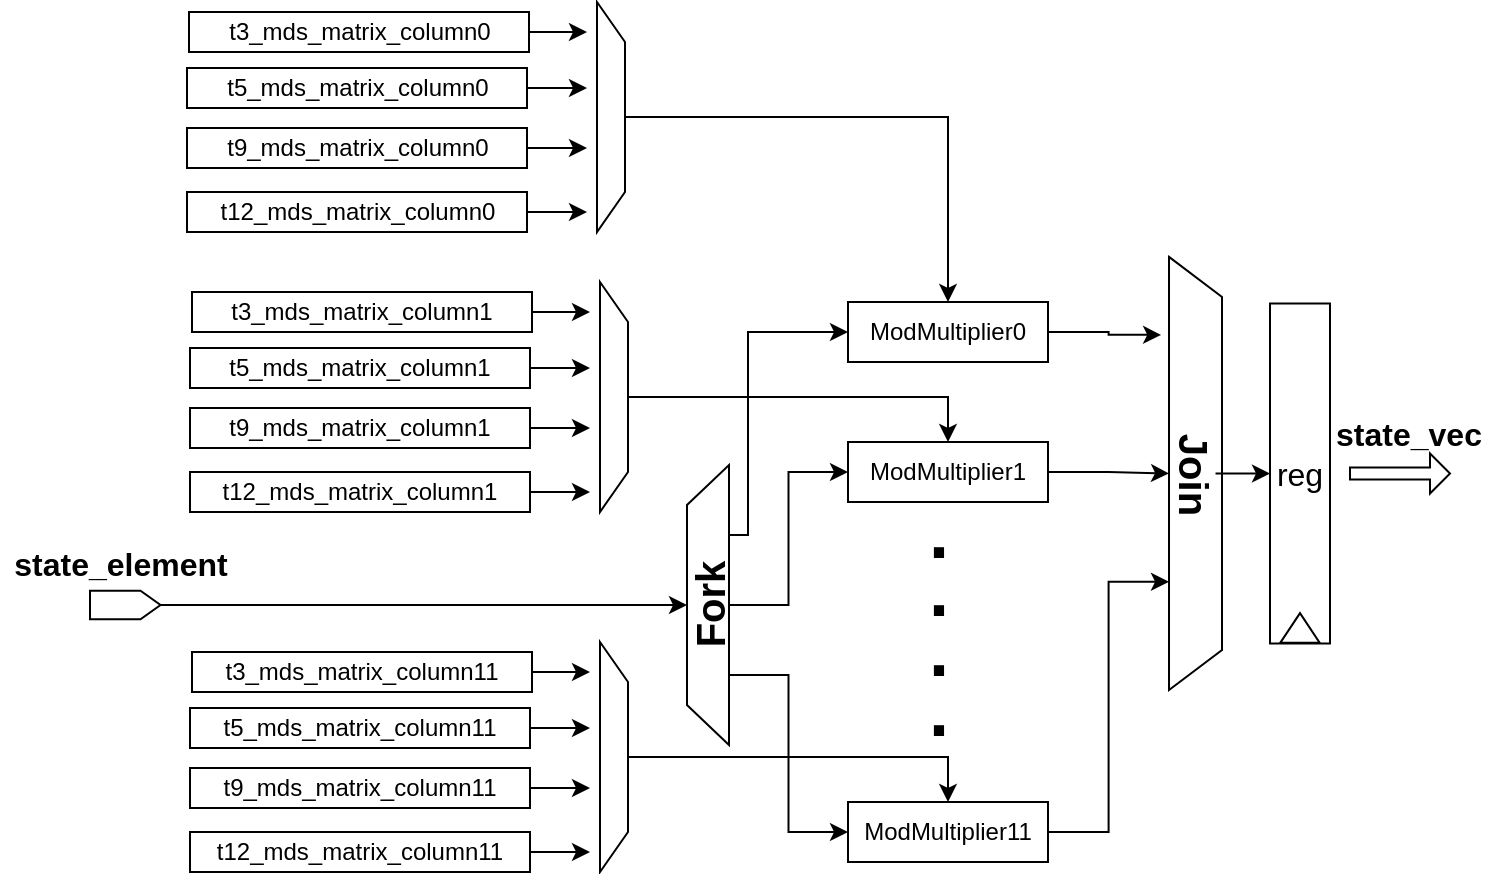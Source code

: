 <mxfile version="15.4.0" type="device"><diagram id="D5FlvMXhMbI26FVNO_xY" name="第 1 页"><mxGraphModel dx="1920" dy="1205" grid="1" gridSize="10" guides="1" tooltips="1" connect="1" arrows="1" fold="1" page="1" pageScale="1" pageWidth="827" pageHeight="1169" math="0" shadow="0"><root><mxCell id="0"/><mxCell id="1" parent="0"/><mxCell id="wmNcT-o6qBG1N464p9TS-190" style="edgeStyle=orthogonalEdgeStyle;rounded=0;orthogonalLoop=1;jettySize=auto;html=1;entryX=0.18;entryY=1.149;entryDx=0;entryDy=0;entryPerimeter=0;" parent="1" source="wmNcT-o6qBG1N464p9TS-3" target="wmNcT-o6qBG1N464p9TS-184" edge="1"><mxGeometry relative="1" as="geometry"/></mxCell><mxCell id="wmNcT-o6qBG1N464p9TS-3" value="ModMultiplier0" style="rounded=0;whiteSpace=wrap;html=1;" parent="1" vertex="1"><mxGeometry x="469" y="440" width="100" height="30" as="geometry"/></mxCell><mxCell id="wmNcT-o6qBG1N464p9TS-188" style="edgeStyle=orthogonalEdgeStyle;rounded=0;orthogonalLoop=1;jettySize=auto;html=1;entryX=0.5;entryY=1;entryDx=0;entryDy=0;" parent="1" source="wmNcT-o6qBG1N464p9TS-6" target="wmNcT-o6qBG1N464p9TS-184" edge="1"><mxGeometry relative="1" as="geometry"/></mxCell><mxCell id="wmNcT-o6qBG1N464p9TS-6" value="ModMultiplier1" style="rounded=0;whiteSpace=wrap;html=1;" parent="1" vertex="1"><mxGeometry x="469" y="510" width="100" height="30" as="geometry"/></mxCell><mxCell id="wmNcT-o6qBG1N464p9TS-191" style="edgeStyle=orthogonalEdgeStyle;rounded=0;orthogonalLoop=1;jettySize=auto;html=1;entryX=0.75;entryY=1;entryDx=0;entryDy=0;" parent="1" source="wmNcT-o6qBG1N464p9TS-8" target="wmNcT-o6qBG1N464p9TS-184" edge="1"><mxGeometry relative="1" as="geometry"/></mxCell><mxCell id="wmNcT-o6qBG1N464p9TS-8" value="ModMultiplier11" style="rounded=0;whiteSpace=wrap;html=1;" parent="1" vertex="1"><mxGeometry x="469" y="690" width="100" height="30" as="geometry"/></mxCell><mxCell id="wmNcT-o6qBG1N464p9TS-100" style="edgeStyle=orthogonalEdgeStyle;rounded=0;orthogonalLoop=1;jettySize=auto;html=1;entryX=0.5;entryY=0;entryDx=0;entryDy=0;" parent="1" source="wmNcT-o6qBG1N464p9TS-9" target="wmNcT-o6qBG1N464p9TS-91" edge="1"><mxGeometry relative="1" as="geometry"/></mxCell><mxCell id="wmNcT-o6qBG1N464p9TS-9" value="" style="html=1;shadow=0;dashed=0;align=center;verticalAlign=middle;shape=mxgraph.arrows2.arrow;dy=0;dx=10;notch=0;rotation=0;" parent="1" vertex="1"><mxGeometry x="90" y="584.37" width="35.25" height="14.25" as="geometry"/></mxCell><mxCell id="wmNcT-o6qBG1N464p9TS-21" value="&lt;b&gt;&lt;font style=&quot;font-size: 36px&quot;&gt;.&lt;/font&gt;&lt;/b&gt;" style="text;html=1;resizable=0;autosize=1;align=center;verticalAlign=middle;points=[];fillColor=none;strokeColor=none;rounded=0;" parent="1" vertex="1"><mxGeometry x="499" y="568.63" width="30" height="30" as="geometry"/></mxCell><mxCell id="wmNcT-o6qBG1N464p9TS-23" value="&lt;b&gt;&lt;font style=&quot;font-size: 36px&quot;&gt;.&lt;/font&gt;&lt;/b&gt;" style="text;html=1;resizable=0;autosize=1;align=center;verticalAlign=middle;points=[];fillColor=none;strokeColor=none;rounded=0;" parent="1" vertex="1"><mxGeometry x="499" y="540" width="30" height="30" as="geometry"/></mxCell><mxCell id="wmNcT-o6qBG1N464p9TS-63" value="&lt;b&gt;&lt;font style=&quot;font-size: 36px&quot;&gt;.&lt;/font&gt;&lt;/b&gt;" style="text;html=1;resizable=0;autosize=1;align=center;verticalAlign=middle;points=[];fillColor=none;strokeColor=none;rounded=0;" parent="1" vertex="1"><mxGeometry x="499" y="598.63" width="30" height="30" as="geometry"/></mxCell><mxCell id="wmNcT-o6qBG1N464p9TS-101" style="edgeStyle=orthogonalEdgeStyle;rounded=0;orthogonalLoop=1;jettySize=auto;html=1;exitX=0.75;exitY=1;exitDx=0;exitDy=0;entryX=0;entryY=0.5;entryDx=0;entryDy=0;" parent="1" source="wmNcT-o6qBG1N464p9TS-91" target="wmNcT-o6qBG1N464p9TS-3" edge="1"><mxGeometry relative="1" as="geometry"><Array as="points"><mxPoint x="419" y="557"/><mxPoint x="419" y="455"/></Array></mxGeometry></mxCell><mxCell id="wmNcT-o6qBG1N464p9TS-102" style="edgeStyle=orthogonalEdgeStyle;rounded=0;orthogonalLoop=1;jettySize=auto;html=1;entryX=0;entryY=0.5;entryDx=0;entryDy=0;" parent="1" source="wmNcT-o6qBG1N464p9TS-91" target="wmNcT-o6qBG1N464p9TS-6" edge="1"><mxGeometry relative="1" as="geometry"/></mxCell><mxCell id="wmNcT-o6qBG1N464p9TS-112" style="edgeStyle=orthogonalEdgeStyle;rounded=0;orthogonalLoop=1;jettySize=auto;html=1;exitX=0.25;exitY=1;exitDx=0;exitDy=0;entryX=0;entryY=0.5;entryDx=0;entryDy=0;" parent="1" source="wmNcT-o6qBG1N464p9TS-91" target="wmNcT-o6qBG1N464p9TS-8" edge="1"><mxGeometry relative="1" as="geometry"/></mxCell><mxCell id="wmNcT-o6qBG1N464p9TS-91" value="" style="shape=trapezoid;perimeter=trapezoidPerimeter;whiteSpace=wrap;html=1;fixedSize=1;rotation=-90;" parent="1" vertex="1"><mxGeometry x="329" y="581" width="140" height="21" as="geometry"/></mxCell><mxCell id="wmNcT-o6qBG1N464p9TS-106" style="edgeStyle=orthogonalEdgeStyle;rounded=0;orthogonalLoop=1;jettySize=auto;html=1;exitX=0.5;exitY=0;exitDx=0;exitDy=0;entryX=0.5;entryY=0;entryDx=0;entryDy=0;" parent="1" source="wmNcT-o6qBG1N464p9TS-24" target="wmNcT-o6qBG1N464p9TS-3" edge="1"><mxGeometry relative="1" as="geometry"/></mxCell><mxCell id="wmNcT-o6qBG1N464p9TS-113" value="" style="group" parent="1" vertex="1" connectable="0"><mxGeometry x="138.5" y="290" width="219" height="115" as="geometry"/></mxCell><mxCell id="wmNcT-o6qBG1N464p9TS-24" value="" style="shape=trapezoid;perimeter=trapezoidPerimeter;whiteSpace=wrap;html=1;fixedSize=1;direction=south;rotation=0;" parent="wmNcT-o6qBG1N464p9TS-113" vertex="1"><mxGeometry x="205" width="14" height="115" as="geometry"/></mxCell><mxCell id="wmNcT-o6qBG1N464p9TS-108" style="edgeStyle=orthogonalEdgeStyle;rounded=0;orthogonalLoop=1;jettySize=auto;html=1;" parent="wmNcT-o6qBG1N464p9TS-113" source="wmNcT-o6qBG1N464p9TS-25" edge="1"><mxGeometry relative="1" as="geometry"><mxPoint x="200" y="15" as="targetPoint"/></mxGeometry></mxCell><mxCell id="wmNcT-o6qBG1N464p9TS-25" value="t3_mds_matrix_column0" style="rounded=0;whiteSpace=wrap;html=1;rotation=0;" parent="wmNcT-o6qBG1N464p9TS-113" vertex="1"><mxGeometry x="1" y="5" width="170" height="20" as="geometry"/></mxCell><mxCell id="wmNcT-o6qBG1N464p9TS-110" style="edgeStyle=orthogonalEdgeStyle;rounded=0;orthogonalLoop=1;jettySize=auto;html=1;" parent="wmNcT-o6qBG1N464p9TS-113" source="wmNcT-o6qBG1N464p9TS-27" edge="1"><mxGeometry relative="1" as="geometry"><mxPoint x="200" y="73" as="targetPoint"/></mxGeometry></mxCell><mxCell id="wmNcT-o6qBG1N464p9TS-27" value="t9_mds_matrix_column0" style="rounded=0;whiteSpace=wrap;html=1;rotation=0;" parent="wmNcT-o6qBG1N464p9TS-113" vertex="1"><mxGeometry y="63" width="170" height="20" as="geometry"/></mxCell><mxCell id="wmNcT-o6qBG1N464p9TS-111" style="edgeStyle=orthogonalEdgeStyle;rounded=0;orthogonalLoop=1;jettySize=auto;html=1;" parent="wmNcT-o6qBG1N464p9TS-113" source="wmNcT-o6qBG1N464p9TS-28" edge="1"><mxGeometry relative="1" as="geometry"><mxPoint x="200" y="105" as="targetPoint"/></mxGeometry></mxCell><mxCell id="wmNcT-o6qBG1N464p9TS-28" value="t12_mds_matrix_column0" style="rounded=0;whiteSpace=wrap;html=1;rotation=0;" parent="wmNcT-o6qBG1N464p9TS-113" vertex="1"><mxGeometry y="95" width="170" height="20" as="geometry"/></mxCell><mxCell id="wmNcT-o6qBG1N464p9TS-109" style="edgeStyle=orthogonalEdgeStyle;rounded=0;orthogonalLoop=1;jettySize=auto;html=1;" parent="wmNcT-o6qBG1N464p9TS-113" source="wmNcT-o6qBG1N464p9TS-29" edge="1"><mxGeometry relative="1" as="geometry"><mxPoint x="200" y="43" as="targetPoint"/></mxGeometry></mxCell><mxCell id="wmNcT-o6qBG1N464p9TS-29" value="t5_mds_matrix_column0" style="rounded=0;whiteSpace=wrap;html=1;rotation=0;" parent="wmNcT-o6qBG1N464p9TS-113" vertex="1"><mxGeometry y="33" width="170" height="20" as="geometry"/></mxCell><mxCell id="wmNcT-o6qBG1N464p9TS-125" value="" style="group" parent="1" vertex="1" connectable="0"><mxGeometry x="140" y="430" width="219" height="115" as="geometry"/></mxCell><mxCell id="wmNcT-o6qBG1N464p9TS-126" value="" style="shape=trapezoid;perimeter=trapezoidPerimeter;whiteSpace=wrap;html=1;fixedSize=1;direction=south;rotation=0;" parent="wmNcT-o6qBG1N464p9TS-125" vertex="1"><mxGeometry x="205" width="14" height="115" as="geometry"/></mxCell><mxCell id="wmNcT-o6qBG1N464p9TS-127" style="edgeStyle=orthogonalEdgeStyle;rounded=0;orthogonalLoop=1;jettySize=auto;html=1;" parent="wmNcT-o6qBG1N464p9TS-125" source="wmNcT-o6qBG1N464p9TS-128" edge="1"><mxGeometry relative="1" as="geometry"><mxPoint x="200" y="15" as="targetPoint"/></mxGeometry></mxCell><mxCell id="wmNcT-o6qBG1N464p9TS-128" value="t3_mds_matrix_column1" style="rounded=0;whiteSpace=wrap;html=1;rotation=0;" parent="wmNcT-o6qBG1N464p9TS-125" vertex="1"><mxGeometry x="1" y="5" width="170" height="20" as="geometry"/></mxCell><mxCell id="wmNcT-o6qBG1N464p9TS-129" style="edgeStyle=orthogonalEdgeStyle;rounded=0;orthogonalLoop=1;jettySize=auto;html=1;" parent="wmNcT-o6qBG1N464p9TS-125" source="wmNcT-o6qBG1N464p9TS-130" edge="1"><mxGeometry relative="1" as="geometry"><mxPoint x="200" y="73" as="targetPoint"/></mxGeometry></mxCell><mxCell id="wmNcT-o6qBG1N464p9TS-130" value="t9_mds_matrix_column1" style="rounded=0;whiteSpace=wrap;html=1;rotation=0;" parent="wmNcT-o6qBG1N464p9TS-125" vertex="1"><mxGeometry y="63" width="170" height="20" as="geometry"/></mxCell><mxCell id="wmNcT-o6qBG1N464p9TS-131" style="edgeStyle=orthogonalEdgeStyle;rounded=0;orthogonalLoop=1;jettySize=auto;html=1;" parent="wmNcT-o6qBG1N464p9TS-125" source="wmNcT-o6qBG1N464p9TS-132" edge="1"><mxGeometry relative="1" as="geometry"><mxPoint x="200" y="105" as="targetPoint"/></mxGeometry></mxCell><mxCell id="wmNcT-o6qBG1N464p9TS-132" value="t12_mds_matrix_column1" style="rounded=0;whiteSpace=wrap;html=1;rotation=0;" parent="wmNcT-o6qBG1N464p9TS-125" vertex="1"><mxGeometry y="95" width="170" height="20" as="geometry"/></mxCell><mxCell id="wmNcT-o6qBG1N464p9TS-133" style="edgeStyle=orthogonalEdgeStyle;rounded=0;orthogonalLoop=1;jettySize=auto;html=1;" parent="wmNcT-o6qBG1N464p9TS-125" source="wmNcT-o6qBG1N464p9TS-134" edge="1"><mxGeometry relative="1" as="geometry"><mxPoint x="200" y="43" as="targetPoint"/></mxGeometry></mxCell><mxCell id="wmNcT-o6qBG1N464p9TS-134" value="t5_mds_matrix_column1" style="rounded=0;whiteSpace=wrap;html=1;rotation=0;" parent="wmNcT-o6qBG1N464p9TS-125" vertex="1"><mxGeometry y="33" width="170" height="20" as="geometry"/></mxCell><mxCell id="wmNcT-o6qBG1N464p9TS-135" style="edgeStyle=orthogonalEdgeStyle;rounded=0;orthogonalLoop=1;jettySize=auto;html=1;entryX=0.5;entryY=0;entryDx=0;entryDy=0;" parent="1" source="wmNcT-o6qBG1N464p9TS-126" target="wmNcT-o6qBG1N464p9TS-6" edge="1"><mxGeometry relative="1" as="geometry"/></mxCell><mxCell id="wmNcT-o6qBG1N464p9TS-158" value="" style="group" parent="1" vertex="1" connectable="0"><mxGeometry x="140" y="610" width="219" height="115" as="geometry"/></mxCell><mxCell id="wmNcT-o6qBG1N464p9TS-159" value="" style="shape=trapezoid;perimeter=trapezoidPerimeter;whiteSpace=wrap;html=1;fixedSize=1;direction=south;rotation=0;" parent="wmNcT-o6qBG1N464p9TS-158" vertex="1"><mxGeometry x="205" width="14" height="115" as="geometry"/></mxCell><mxCell id="wmNcT-o6qBG1N464p9TS-160" style="edgeStyle=orthogonalEdgeStyle;rounded=0;orthogonalLoop=1;jettySize=auto;html=1;" parent="wmNcT-o6qBG1N464p9TS-158" source="wmNcT-o6qBG1N464p9TS-161" edge="1"><mxGeometry relative="1" as="geometry"><mxPoint x="200" y="15" as="targetPoint"/></mxGeometry></mxCell><mxCell id="wmNcT-o6qBG1N464p9TS-161" value="t3_mds_matrix_column11" style="rounded=0;whiteSpace=wrap;html=1;rotation=0;" parent="wmNcT-o6qBG1N464p9TS-158" vertex="1"><mxGeometry x="1" y="5" width="170" height="20" as="geometry"/></mxCell><mxCell id="wmNcT-o6qBG1N464p9TS-162" style="edgeStyle=orthogonalEdgeStyle;rounded=0;orthogonalLoop=1;jettySize=auto;html=1;" parent="wmNcT-o6qBG1N464p9TS-158" source="wmNcT-o6qBG1N464p9TS-163" edge="1"><mxGeometry relative="1" as="geometry"><mxPoint x="200" y="73" as="targetPoint"/></mxGeometry></mxCell><mxCell id="wmNcT-o6qBG1N464p9TS-163" value="t9_mds_matrix_column11" style="rounded=0;whiteSpace=wrap;html=1;rotation=0;" parent="wmNcT-o6qBG1N464p9TS-158" vertex="1"><mxGeometry y="63" width="170" height="20" as="geometry"/></mxCell><mxCell id="wmNcT-o6qBG1N464p9TS-164" style="edgeStyle=orthogonalEdgeStyle;rounded=0;orthogonalLoop=1;jettySize=auto;html=1;" parent="wmNcT-o6qBG1N464p9TS-158" source="wmNcT-o6qBG1N464p9TS-165" edge="1"><mxGeometry relative="1" as="geometry"><mxPoint x="200" y="105" as="targetPoint"/></mxGeometry></mxCell><mxCell id="wmNcT-o6qBG1N464p9TS-165" value="t12_mds_matrix_column11" style="rounded=0;whiteSpace=wrap;html=1;rotation=0;" parent="wmNcT-o6qBG1N464p9TS-158" vertex="1"><mxGeometry y="95" width="170" height="20" as="geometry"/></mxCell><mxCell id="wmNcT-o6qBG1N464p9TS-166" style="edgeStyle=orthogonalEdgeStyle;rounded=0;orthogonalLoop=1;jettySize=auto;html=1;" parent="wmNcT-o6qBG1N464p9TS-158" source="wmNcT-o6qBG1N464p9TS-167" edge="1"><mxGeometry relative="1" as="geometry"><mxPoint x="200" y="43" as="targetPoint"/></mxGeometry></mxCell><mxCell id="wmNcT-o6qBG1N464p9TS-167" value="t5_mds_matrix_column11" style="rounded=0;whiteSpace=wrap;html=1;rotation=0;" parent="wmNcT-o6qBG1N464p9TS-158" vertex="1"><mxGeometry y="33" width="170" height="20" as="geometry"/></mxCell><mxCell id="wmNcT-o6qBG1N464p9TS-172" style="edgeStyle=orthogonalEdgeStyle;rounded=0;orthogonalLoop=1;jettySize=auto;html=1;entryX=0.5;entryY=0;entryDx=0;entryDy=0;" parent="1" source="wmNcT-o6qBG1N464p9TS-159" target="wmNcT-o6qBG1N464p9TS-8" edge="1"><mxGeometry relative="1" as="geometry"/></mxCell><mxCell id="wmNcT-o6qBG1N464p9TS-173" value="&lt;b&gt;&lt;font style=&quot;font-size: 36px&quot;&gt;.&lt;/font&gt;&lt;/b&gt;" style="text;html=1;resizable=0;autosize=1;align=center;verticalAlign=middle;points=[];fillColor=none;strokeColor=none;rounded=0;" parent="1" vertex="1"><mxGeometry x="499" y="628.63" width="30" height="30" as="geometry"/></mxCell><mxCell id="wmNcT-o6qBG1N464p9TS-180" value="&lt;b&gt;&lt;font style=&quot;font-size: 20px&quot;&gt;Fork&lt;/font&gt;&lt;/b&gt;" style="text;html=1;resizable=0;autosize=1;align=center;verticalAlign=middle;points=[];fillColor=none;strokeColor=none;rounded=0;rotation=-90;" parent="1" vertex="1"><mxGeometry x="370" y="581.49" width="60" height="20" as="geometry"/></mxCell><mxCell id="wmNcT-o6qBG1N464p9TS-182" value="&lt;span style=&quot;font-size: 16px&quot;&gt;&lt;b&gt;state_element&lt;/b&gt;&lt;/span&gt;" style="text;html=1;resizable=0;autosize=1;align=center;verticalAlign=middle;points=[];fillColor=none;strokeColor=none;rounded=0;" parent="1" vertex="1"><mxGeometry x="45.25" y="561" width="120" height="20" as="geometry"/></mxCell><mxCell id="wmNcT-o6qBG1N464p9TS-184" value="" style="shape=trapezoid;perimeter=trapezoidPerimeter;whiteSpace=wrap;html=1;fixedSize=1;rotation=90;" parent="1" vertex="1"><mxGeometry x="534.46" y="512.5" width="216.59" height="26.5" as="geometry"/></mxCell><mxCell id="wmNcT-o6qBG1N464p9TS-193" style="edgeStyle=orthogonalEdgeStyle;rounded=0;orthogonalLoop=1;jettySize=auto;html=1;entryX=0;entryY=0.5;entryDx=0;entryDy=0;" parent="1" source="wmNcT-o6qBG1N464p9TS-185" target="wmNcT-o6qBG1N464p9TS-174" edge="1"><mxGeometry relative="1" as="geometry"/></mxCell><mxCell id="wmNcT-o6qBG1N464p9TS-185" value="&lt;b&gt;&lt;font style=&quot;font-size: 20px&quot;&gt;Join&lt;/font&gt;&lt;/b&gt;" style="text;html=1;resizable=0;autosize=1;align=center;verticalAlign=middle;points=[];fillColor=none;strokeColor=none;rounded=0;rotation=90;" parent="1" vertex="1"><mxGeometry x="612.76" y="515.75" width="60" height="20" as="geometry"/></mxCell><mxCell id="3bNl02iardpzDA9W9TTq-1" value="&lt;span style=&quot;font-size: 16px&quot;&gt;&lt;b&gt;state_vec&lt;/b&gt;&lt;/span&gt;" style="text;html=1;resizable=0;autosize=1;align=center;verticalAlign=middle;points=[];fillColor=none;strokeColor=none;rounded=0;" vertex="1" parent="1"><mxGeometry x="704" y="495.75" width="90" height="20" as="geometry"/></mxCell><mxCell id="3bNl02iardpzDA9W9TTq-2" value="" style="group" vertex="1" connectable="0" parent="1"><mxGeometry x="680" y="440.75" width="30" height="170" as="geometry"/></mxCell><mxCell id="wmNcT-o6qBG1N464p9TS-174" value="&lt;font style=&quot;font-size: 16px&quot;&gt;reg&lt;/font&gt;" style="rounded=0;whiteSpace=wrap;html=1;" parent="3bNl02iardpzDA9W9TTq-2" vertex="1"><mxGeometry width="30" height="170" as="geometry"/></mxCell><mxCell id="wmNcT-o6qBG1N464p9TS-175" value="" style="triangle;whiteSpace=wrap;html=1;rotation=-90;" parent="3bNl02iardpzDA9W9TTq-2" vertex="1"><mxGeometry x="7.63" y="152.38" width="14.75" height="19.62" as="geometry"/></mxCell><mxCell id="3bNl02iardpzDA9W9TTq-4" value="" style="shape=singleArrow;whiteSpace=wrap;html=1;" vertex="1" parent="1"><mxGeometry x="720" y="515.75" width="50" height="20" as="geometry"/></mxCell></root></mxGraphModel></diagram></mxfile>